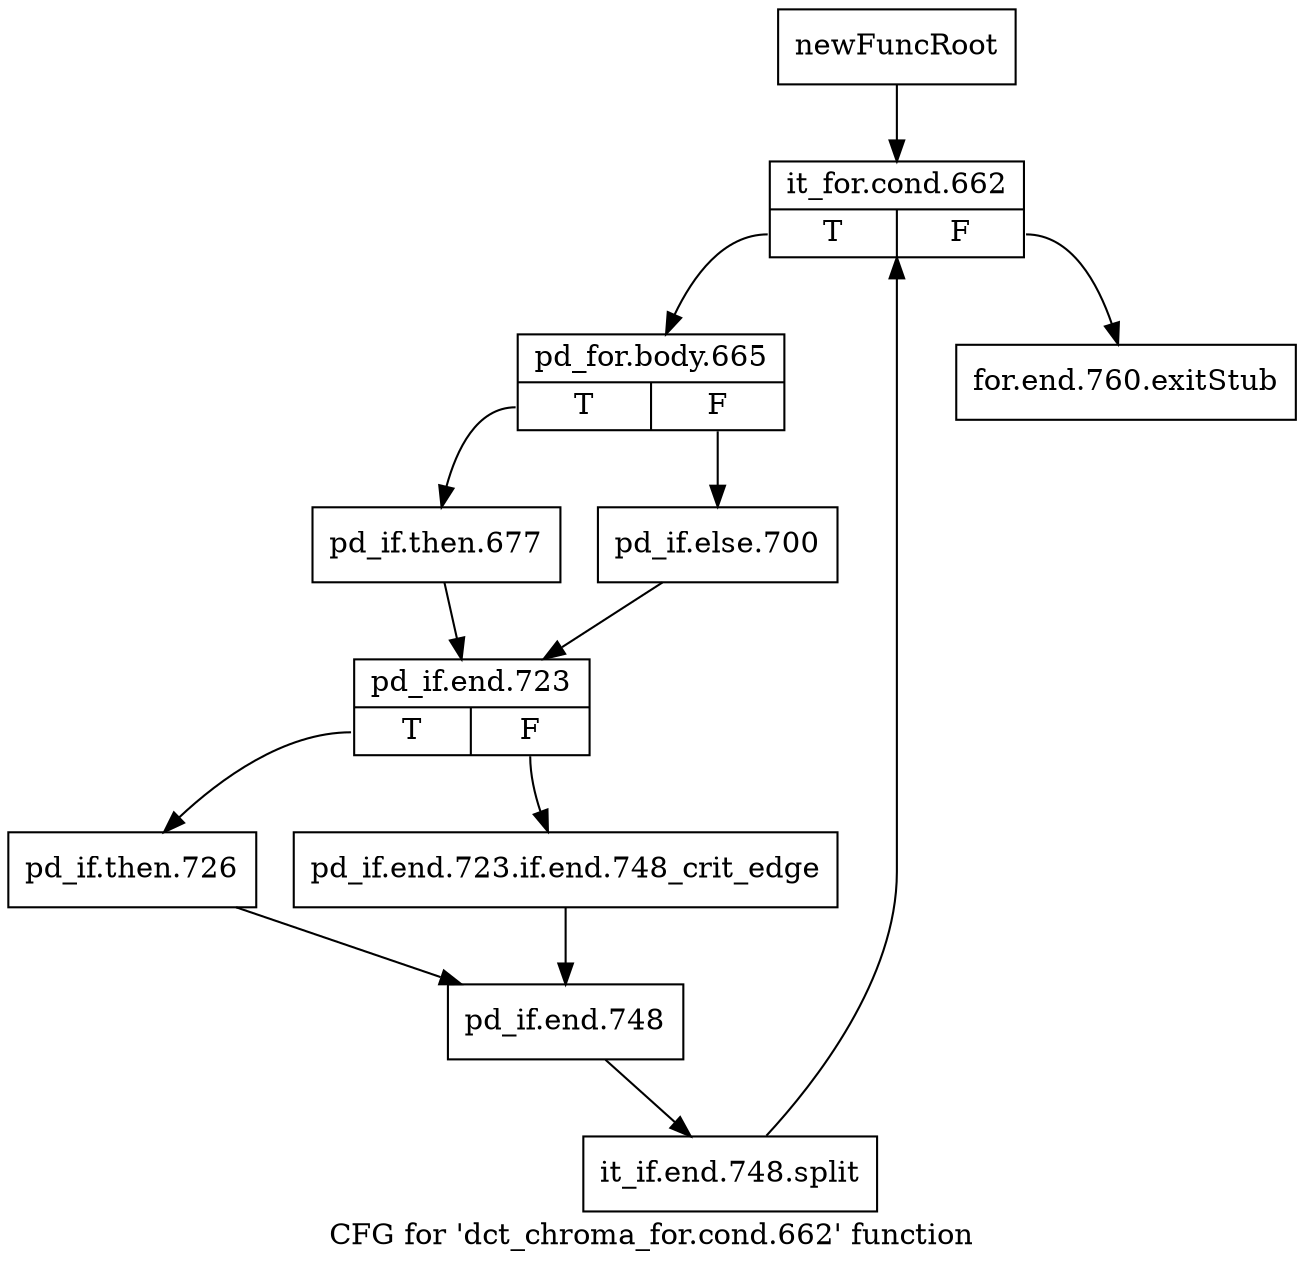 digraph "CFG for 'dct_chroma_for.cond.662' function" {
	label="CFG for 'dct_chroma_for.cond.662' function";

	Node0x1f9d6e0 [shape=record,label="{newFuncRoot}"];
	Node0x1f9d6e0 -> Node0x1f9d780;
	Node0x1f9d730 [shape=record,label="{for.end.760.exitStub}"];
	Node0x1f9d780 [shape=record,label="{it_for.cond.662|{<s0>T|<s1>F}}"];
	Node0x1f9d780:s0 -> Node0x1f9d7d0;
	Node0x1f9d780:s1 -> Node0x1f9d730;
	Node0x1f9d7d0 [shape=record,label="{pd_for.body.665|{<s0>T|<s1>F}}"];
	Node0x1f9d7d0:s0 -> Node0x1f9d870;
	Node0x1f9d7d0:s1 -> Node0x1f9d820;
	Node0x1f9d820 [shape=record,label="{pd_if.else.700}"];
	Node0x1f9d820 -> Node0x1f9d8c0;
	Node0x1f9d870 [shape=record,label="{pd_if.then.677}"];
	Node0x1f9d870 -> Node0x1f9d8c0;
	Node0x1f9d8c0 [shape=record,label="{pd_if.end.723|{<s0>T|<s1>F}}"];
	Node0x1f9d8c0:s0 -> Node0x1f9d960;
	Node0x1f9d8c0:s1 -> Node0x1f9d910;
	Node0x1f9d910 [shape=record,label="{pd_if.end.723.if.end.748_crit_edge}"];
	Node0x1f9d910 -> Node0x1f9fbe0;
	Node0x1f9d960 [shape=record,label="{pd_if.then.726}"];
	Node0x1f9d960 -> Node0x1f9fbe0;
	Node0x1f9fbe0 [shape=record,label="{pd_if.end.748}"];
	Node0x1f9fbe0 -> Node0x374cf60;
	Node0x374cf60 [shape=record,label="{it_if.end.748.split}"];
	Node0x374cf60 -> Node0x1f9d780;
}
